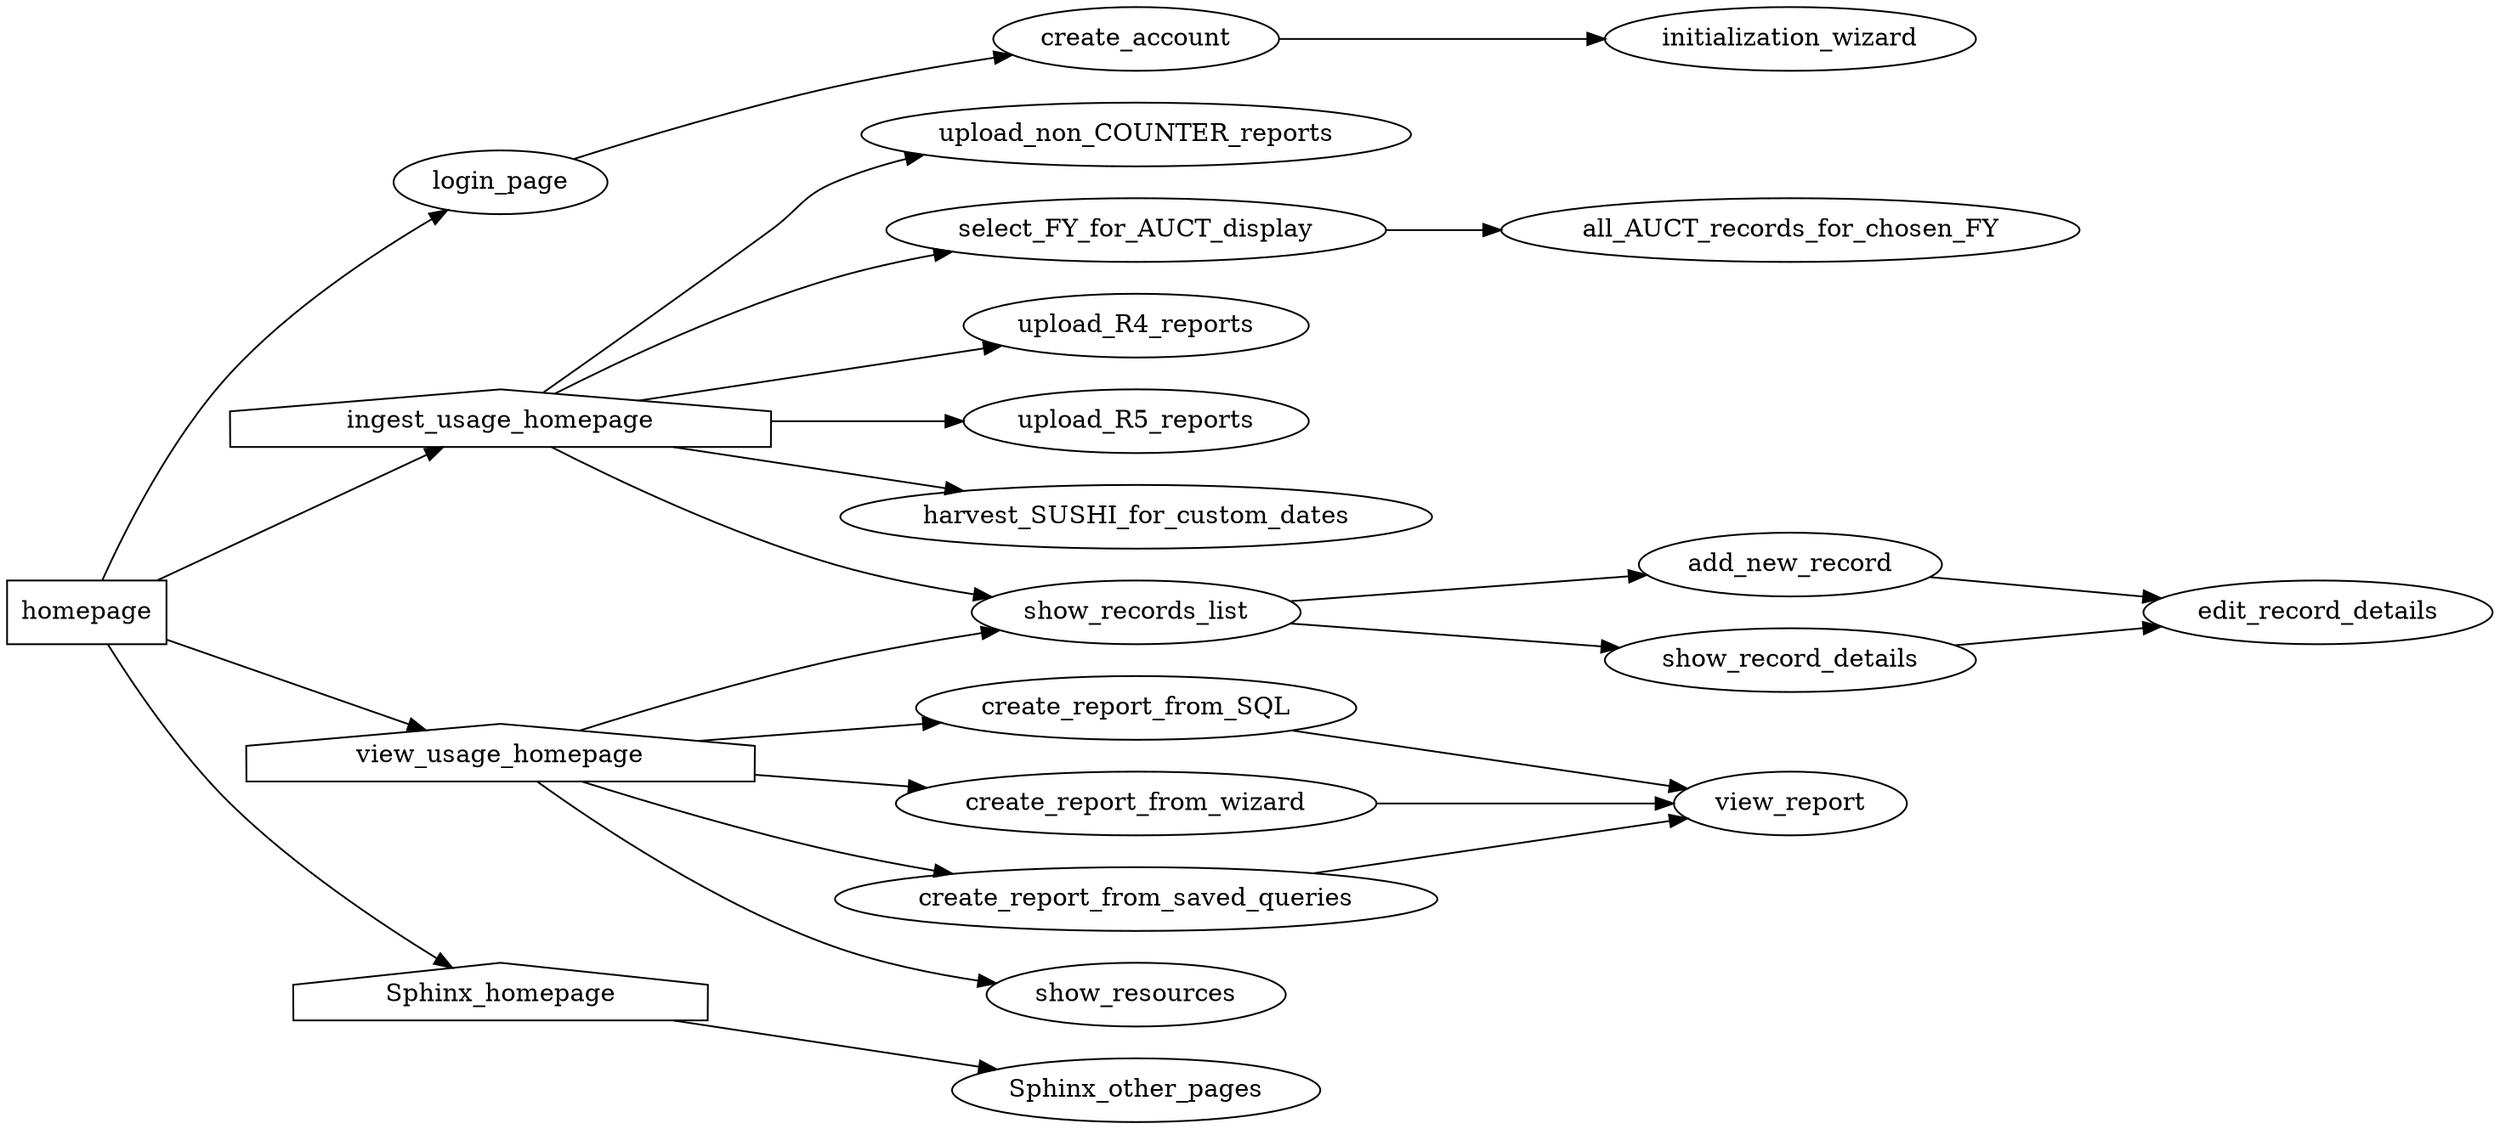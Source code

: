 digraph nolcat_sitemap {
    /* *** NoLCAT SITEMAP *** */
    rankdir=LR


    /* *** Main NoLCAT Folder *** */
    homepage [shape="box"]
        homepage -> login_page
        homepage -> ingest_usage_homepage
        homepage -> view_usage_homepage
        homepage -> Sphinx_homepage
    

    /* *** `login` Blueprint *** */
    login_page
        login_page -> create_account
    // Account creation may not be needed--a single set of credentials for each user type may be created instead
    create_account
        create_account -> initialization_wizard // Page in `ingest` section; linkage because program will request data for database initialization upon creation of first account
    // And any other pages needed for authentication


    /* *** `initialization` Blueprint *** */
    initialization_wizard


    /* *** `ingest_usage` Blueprint *** */
    ingest_usage_homepage [shape="house"]
        ingest_usage_homepage -> upload_R4_reports
        ingest_usage_homepage -> upload_R5_reports
        ingest_usage_homepage -> harvest_SUSHI_for_custom_dates
        ingest_usage_homepage -> upload_non_COUNTER_reports
    upload_R4_reports
    upload_R5_reports
    harvest_SUSHI_for_custom_dates
    upload_non_COUNTER_reports
    




    /* ******************************************************************************************* */
    


    /* *** `ingest` Blueprint *** */
    ingest_usage_homepage [shape="house"]

        ingest_usage_homepage -> show_records_list
        ingest_usage_homepage -> select_FY_for_AUCT_display
    
    

    // Pages for viewing status of usage collection for a given FY
    select_FY_for_AUCT_display
        select_FY_for_AUCT_display -> all_AUCT_records_for_chosen_FY
    all_AUCT_records_for_chosen_FY


    /* *** `view` Blueprint *** */
    view_usage_homepage [shape="house"]
        view_usage_homepage -> create_report_from_SQL
        view_usage_homepage -> create_report_from_wizard
        view_usage_homepage -> create_report_from_saved_queries
        view_usage_homepage -> show_records_list
        view_usage_homepage -> show_resources
    show_resources // Meaning the items in the resources table
    
    // Pages for Querying and Displaying Usage Data
    create_report_from_SQL // Runs a custom SQL statement against the database
        create_report_from_SQL -> view_report
    create_report_from_wizard // GUI options are used to write SQL behind the scenes
        create_report_from_wizard -> view_report
    create_report_from_saved_queries // SQL statements that are either complete or only ask for one input for commonly asked questions
        create_report_from_saved_queries -> view_report
    view_report

    // Pages for Viewing, Adding, and Editing Records to a Relation
    show_records_list
        show_records_list -> add_new_record
        show_records_list -> show_record_details
    add_new_record
        add_new_record -> edit_record_details // To provide info for the new record
    show_record_details
        show_record_details -> edit_record_details
    edit_record_details // Includes adding or editing notes


    /* *** Sphinx *** */
    Sphinx_homepage [shape="house"]
        Sphinx_homepage -> Sphinx_other_pages
    Sphinx_other_pages // Use Sphinx itself for site organization
}
